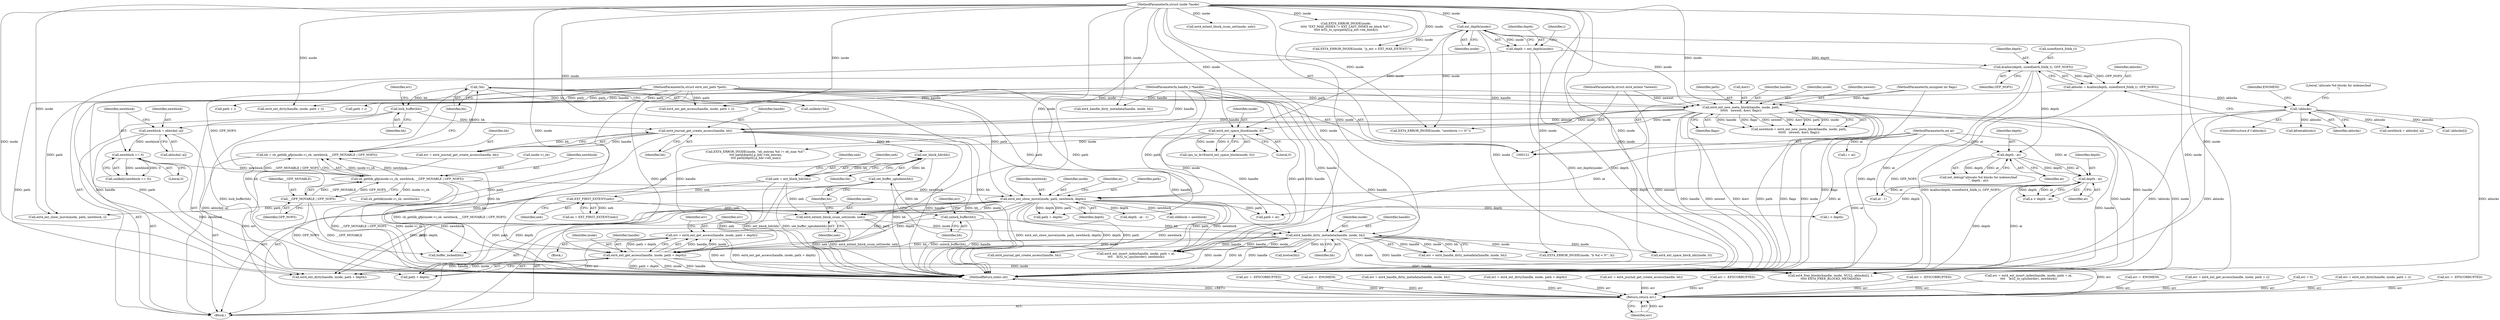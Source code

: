 digraph "0_linux_592acbf16821288ecdc4192c47e3774a4c48bb64_0@integer" {
"1000485" [label="(Call,err = ext4_ext_get_access(handle, inode, path + depth))"];
"1000487" [label="(Call,ext4_ext_get_access(handle, inode, path + depth))"];
"1000470" [label="(Call,ext4_handle_dirty_metadata(handle, inode, bh))"];
"1000317" [label="(Call,ext4_journal_get_create_access(handle, bh))"];
"1000255" [label="(Call,ext4_ext_new_meta_block(handle, inode, path,\n\t\t\t\t\t\t   newext, &err, flags))"];
"1000122" [label="(MethodParameterIn,handle_t *handle)"];
"1000136" [label="(Call,ext_depth(inode))"];
"1000123" [label="(MethodParameterIn,struct inode *inode)"];
"1000125" [label="(MethodParameterIn,struct ext4_ext_path *path)"];
"1000126" [label="(MethodParameterIn,struct ext4_extent *newext)"];
"1000124" [label="(MethodParameterIn,unsigned int flags)"];
"1000313" [label="(Call,lock_buffer(bh))"];
"1000305" [label="(Call,!bh)"];
"1000293" [label="(Call,bh = sb_getblk_gfp(inode->i_sb, newblock, __GFP_MOVABLE | GFP_NOFS))"];
"1000295" [label="(Call,sb_getblk_gfp(inode->i_sb, newblock, __GFP_MOVABLE | GFP_NOFS))"];
"1000281" [label="(Call,newblock == 0)"];
"1000273" [label="(Call,newblock = ablocks[--a])"];
"1000231" [label="(Call,!ablocks)"];
"1000223" [label="(Call,ablocks = kcalloc(depth, sizeof(ext4_fsblk_t), GFP_NOFS))"];
"1000225" [label="(Call,kcalloc(depth, sizeof(ext4_fsblk_t), GFP_NOFS))"];
"1000134" [label="(Call,depth = ext_depth(inode))"];
"1000300" [label="(Call,__GFP_MOVABLE | GFP_NOFS)"];
"1000461" [label="(Call,ext4_extent_block_csum_set(inode, neh))"];
"1000405" [label="(Call,ext4_ext_show_move(inode, path, newblock, depth))"];
"1000337" [label="(Call,ext4_ext_space_block(inode, 0))"];
"1000247" [label="(Call,depth - at)"];
"1000238" [label="(Call,depth - at)"];
"1000127" [label="(MethodParameterIn,int at)"];
"1000323" [label="(Call,neh = ext_block_hdr(bh))"];
"1000325" [label="(Call,ext_block_hdr(bh))"];
"1000416" [label="(Call,EXT_FIRST_EXTENT(neh))"];
"1000466" [label="(Call,unlock_buffer(bh))"];
"1000464" [label="(Call,set_buffer_uptodate(bh))"];
"1000863" [label="(Return,return err;)"];
"1000258" [label="(Identifier,path)"];
"1000509" [label="(Call,ext4_ext_dirty(handle, inode, path + depth))"];
"1000759" [label="(Call,err = ext4_handle_dirty_metadata(handle, inode, bh))"];
"1000484" [label="(Block,)"];
"1000136" [label="(Call,ext_depth(inode))"];
"1000468" [label="(Call,err = ext4_handle_dirty_metadata(handle, inode, bh))"];
"1000781" [label="(Call,path + i)"];
"1000142" [label="(Identifier,i)"];
"1000408" [label="(Identifier,newblock)"];
"1000260" [label="(Call,&err)"];
"1000249" [label="(Identifier,at)"];
"1000122" [label="(MethodParameterIn,handle_t *handle)"];
"1000296" [label="(Call,inode->i_sb)"];
"1000470" [label="(Call,ext4_handle_dirty_metadata(handle, inode, bh))"];
"1000326" [label="(Identifier,bh)"];
"1000224" [label="(Identifier,ablocks)"];
"1000135" [label="(Identifier,depth)"];
"1000477" [label="(Call,brelse(bh))"];
"1000512" [label="(Call,path + depth)"];
"1000124" [label="(MethodParameterIn,unsigned int flags)"];
"1000313" [label="(Call,lock_buffer(bh))"];
"1000316" [label="(Identifier,err)"];
"1000300" [label="(Call,__GFP_MOVABLE | GFP_NOFS)"];
"1000229" [label="(Identifier,GFP_NOFS)"];
"1000319" [label="(Identifier,bh)"];
"1000226" [label="(Identifier,depth)"];
"1000295" [label="(Call,sb_getblk_gfp(inode->i_sb, newblock, __GFP_MOVABLE | GFP_NOFS))"];
"1000141" [label="(Call,i = at)"];
"1000134" [label="(Call,depth = ext_depth(inode))"];
"1000282" [label="(Identifier,newblock)"];
"1000463" [label="(Identifier,neh)"];
"1000125" [label="(MethodParameterIn,struct ext4_ext_path *path)"];
"1000368" [label="(Call,EXT4_ERROR_INODE(inode, \"eh_entries %d != eh_max %d!\",\n\t\t\t\t path[depth].p_hdr->eh_entries,\n\t\t\t\t path[depth].p_hdr->eh_max))"];
"1000816" [label="(Call,path + at)"];
"1000840" [label="(Call,i < depth)"];
"1000285" [label="(Call,EXT4_ERROR_INODE(inode, \"newblock == 0!\"))"];
"1000238" [label="(Call,depth - at)"];
"1000255" [label="(Call,ext4_ext_new_meta_block(handle, inode, path,\n\t\t\t\t\t\t   newext, &err, flags))"];
"1000231" [label="(Call,!ablocks)"];
"1000472" [label="(Identifier,inode)"];
"1000223" [label="(Call,ablocks = kcalloc(depth, sizeof(ext4_fsblk_t), GFP_NOFS))"];
"1000863" [label="(Return,return err;)"];
"1000864" [label="(Identifier,err)"];
"1000507" [label="(Call,err = ext4_ext_dirty(handle, inode, path + depth))"];
"1000405" [label="(Call,ext4_ext_show_move(inode, path, newblock, depth))"];
"1000338" [label="(Identifier,inode)"];
"1000489" [label="(Identifier,inode)"];
"1000325" [label="(Call,ext_block_hdr(bh))"];
"1000323" [label="(Call,neh = ext_block_hdr(bh))"];
"1000462" [label="(Identifier,inode)"];
"1000582" [label="(Call,err = ext4_journal_get_create_access(handle, bh))"];
"1000406" [label="(Identifier,inode)"];
"1000414" [label="(Call,ex = EXT_FIRST_EXTENT(neh))"];
"1000465" [label="(Identifier,bh)"];
"1000752" [label="(Call,ext4_extent_block_csum_set(inode, neh))"];
"1000280" [label="(Call,unlikely(newblock == 0))"];
"1000245" [label="(Call,a < depth - at)"];
"1000247" [label="(Call,depth - at)"];
"1000293" [label="(Call,bh = sb_getblk_gfp(inode->i_sb, newblock, __GFP_MOVABLE | GFP_NOFS))"];
"1000494" [label="(Identifier,err)"];
"1000253" [label="(Call,newblock = ext4_ext_new_meta_block(handle, inode, path,\n\t\t\t\t\t\t   newext, &err, flags))"];
"1000488" [label="(Identifier,handle)"];
"1000416" [label="(Call,EXT_FIRST_EXTENT(neh))"];
"1000227" [label="(Call,sizeof(ext4_fsblk_t))"];
"1000137" [label="(Identifier,inode)"];
"1000803" [label="(Call,path + i)"];
"1000531" [label="(Call,EXT4_ERROR_INODE(inode, \"k %d < 0!\", k))"];
"1000656" [label="(Call,EXT4_ERROR_INODE(inode,\n\t\t\t\t\t \"EXT_MAX_INDEX != EXT_LAST_INDEX ee_block %d!\",\n\t\t\t\t\t le32_to_cpu(path[i].p_ext->ee_block)))"];
"1000557" [label="(Call,newblock = ablocks[--a])"];
"1000847" [label="(Call,!ablocks[i])"];
"1000464" [label="(Call,set_buffer_uptodate(bh))"];
"1000469" [label="(Identifier,err)"];
"1000317" [label="(Call,ext4_journal_get_create_access(handle, bh))"];
"1000177" [label="(Call,EXT4_ERROR_INODE(inode, \"p_ext > EXT_MAX_EXTENT!\"))"];
"1000306" [label="(Identifier,bh)"];
"1000610" [label="(Call,ext4_ext_space_block_idx(inode, 0))"];
"1000236" [label="(Call,ext_debug(\"allocate %d blocks for indexes/leaf\n\", depth - at))"];
"1000466" [label="(Call,unlock_buffer(bh))"];
"1000411" [label="(Identifier,m)"];
"1000667" [label="(Call,err = -EFSCORRUPTED)"];
"1000237" [label="(Literal,\"allocate %d blocks for indexes/leaf\n\")"];
"1000473" [label="(Identifier,bh)"];
"1000700" [label="(Call,ext4_ext_show_move(inode, path, newblock, i))"];
"1000761" [label="(Call,ext4_handle_dirty_metadata(handle, inode, bh))"];
"1000565" [label="(Call,sb_getblk(inode->i_sb, newblock))"];
"1000127" [label="(MethodParameterIn,int at)"];
"1000485" [label="(Call,err = ext4_ext_get_access(handle, inode, path + depth))"];
"1000800" [label="(Call,ext4_ext_dirty(handle, inode, path + i))"];
"1000283" [label="(Literal,0)"];
"1000230" [label="(ControlStructure,if (!ablocks))"];
"1000409" [label="(Identifier,depth)"];
"1000535" [label="(Call,err = -EFSCORRUPTED)"];
"1000256" [label="(Identifier,handle)"];
"1000294" [label="(Identifier,bh)"];
"1000235" [label="(Identifier,ENOMEM)"];
"1000520" [label="(Call,depth - at - 1)"];
"1000490" [label="(Call,path + depth)"];
"1000461" [label="(Call,ext4_extent_block_csum_set(inode, neh))"];
"1000407" [label="(Identifier,path)"];
"1000865" [label="(MethodReturn,static int)"];
"1000811" [label="(Call,err = ext4_ext_insert_index(handle, inode, path + at,\n\t\t\t\t    le32_to_cpu(border), newblock))"];
"1000575" [label="(Call,err = -ENOMEM)"];
"1000232" [label="(Identifier,ablocks)"];
"1000827" [label="(Call,buffer_locked(bh))"];
"1000126" [label="(MethodParameterIn,struct ext4_extent *newext)"];
"1000324" [label="(Identifier,neh)"];
"1000262" [label="(Identifier,flags)"];
"1000487" [label="(Call,ext4_ext_get_access(handle, inode, path + depth))"];
"1000339" [label="(Literal,0)"];
"1000467" [label="(Identifier,bh)"];
"1000776" [label="(Call,err = ext4_ext_get_access(handle, inode, path + i))"];
"1000155" [label="(Call,err = 0)"];
"1000128" [label="(Block,)"];
"1000273" [label="(Call,newblock = ablocks[--a])"];
"1000315" [label="(Call,err = ext4_journal_get_create_access(handle, bh))"];
"1000778" [label="(Call,ext4_ext_get_access(handle, inode, path + i))"];
"1000861" [label="(Call,kfree(ablocks))"];
"1000798" [label="(Call,err = ext4_ext_dirty(handle, inode, path + i))"];
"1000240" [label="(Identifier,at)"];
"1000302" [label="(Identifier,GFP_NOFS)"];
"1000813" [label="(Call,ext4_ext_insert_index(handle, inode, path + at,\n\t\t\t\t    le32_to_cpu(border), newblock))"];
"1000305" [label="(Call,!bh)"];
"1000318" [label="(Identifier,handle)"];
"1000288" [label="(Call,err = -EFSCORRUPTED)"];
"1000486" [label="(Identifier,err)"];
"1000471" [label="(Identifier,handle)"];
"1000304" [label="(Call,unlikely(!bh))"];
"1000275" [label="(Call,ablocks[--a])"];
"1000852" [label="(Call,ext4_free_blocks(handle, inode, NULL, ablocks[i], 1,\n\t\t\t\t\t EXT4_FREE_BLOCKS_METADATA))"];
"1000257" [label="(Identifier,inode)"];
"1000299" [label="(Identifier,newblock)"];
"1000417" [label="(Identifier,neh)"];
"1000259" [label="(Identifier,newext)"];
"1000329" [label="(Identifier,neh)"];
"1000554" [label="(Call,oldblock = newblock)"];
"1000225" [label="(Call,kcalloc(depth, sizeof(ext4_fsblk_t), GFP_NOFS))"];
"1000336" [label="(Call,cpu_to_le16(ext4_ext_space_block(inode, 0)))"];
"1000281" [label="(Call,newblock == 0)"];
"1000301" [label="(Identifier,__GFP_MOVABLE)"];
"1000239" [label="(Identifier,depth)"];
"1000385" [label="(Call,err = -EFSCORRUPTED)"];
"1000314" [label="(Identifier,bh)"];
"1000123" [label="(MethodParameterIn,struct inode *inode)"];
"1000337" [label="(Call,ext4_ext_space_block(inode, 0))"];
"1000248" [label="(Identifier,depth)"];
"1000308" [label="(Call,err = -ENOMEM)"];
"1000522" [label="(Call,at - 1)"];
"1000584" [label="(Call,ext4_journal_get_create_access(handle, bh))"];
"1000274" [label="(Identifier,newblock)"];
"1000485" -> "1000484"  [label="AST: "];
"1000485" -> "1000487"  [label="CFG: "];
"1000486" -> "1000485"  [label="AST: "];
"1000487" -> "1000485"  [label="AST: "];
"1000494" -> "1000485"  [label="CFG: "];
"1000485" -> "1000865"  [label="DDG: err"];
"1000485" -> "1000865"  [label="DDG: ext4_ext_get_access(handle, inode, path + depth)"];
"1000487" -> "1000485"  [label="DDG: handle"];
"1000487" -> "1000485"  [label="DDG: inode"];
"1000487" -> "1000485"  [label="DDG: path + depth"];
"1000485" -> "1000863"  [label="DDG: err"];
"1000487" -> "1000490"  [label="CFG: "];
"1000488" -> "1000487"  [label="AST: "];
"1000489" -> "1000487"  [label="AST: "];
"1000490" -> "1000487"  [label="AST: "];
"1000487" -> "1000865"  [label="DDG: inode"];
"1000487" -> "1000865"  [label="DDG: handle"];
"1000487" -> "1000865"  [label="DDG: path + depth"];
"1000470" -> "1000487"  [label="DDG: handle"];
"1000470" -> "1000487"  [label="DDG: inode"];
"1000122" -> "1000487"  [label="DDG: handle"];
"1000123" -> "1000487"  [label="DDG: inode"];
"1000405" -> "1000487"  [label="DDG: path"];
"1000405" -> "1000487"  [label="DDG: depth"];
"1000125" -> "1000487"  [label="DDG: path"];
"1000487" -> "1000509"  [label="DDG: handle"];
"1000487" -> "1000509"  [label="DDG: inode"];
"1000487" -> "1000852"  [label="DDG: handle"];
"1000487" -> "1000852"  [label="DDG: inode"];
"1000470" -> "1000468"  [label="AST: "];
"1000470" -> "1000473"  [label="CFG: "];
"1000471" -> "1000470"  [label="AST: "];
"1000472" -> "1000470"  [label="AST: "];
"1000473" -> "1000470"  [label="AST: "];
"1000468" -> "1000470"  [label="CFG: "];
"1000470" -> "1000865"  [label="DDG: inode"];
"1000470" -> "1000865"  [label="DDG: bh"];
"1000470" -> "1000865"  [label="DDG: handle"];
"1000470" -> "1000468"  [label="DDG: handle"];
"1000470" -> "1000468"  [label="DDG: inode"];
"1000470" -> "1000468"  [label="DDG: bh"];
"1000317" -> "1000470"  [label="DDG: handle"];
"1000122" -> "1000470"  [label="DDG: handle"];
"1000461" -> "1000470"  [label="DDG: inode"];
"1000123" -> "1000470"  [label="DDG: inode"];
"1000466" -> "1000470"  [label="DDG: bh"];
"1000470" -> "1000477"  [label="DDG: bh"];
"1000470" -> "1000531"  [label="DDG: inode"];
"1000470" -> "1000584"  [label="DDG: handle"];
"1000470" -> "1000610"  [label="DDG: inode"];
"1000470" -> "1000813"  [label="DDG: handle"];
"1000470" -> "1000813"  [label="DDG: inode"];
"1000470" -> "1000827"  [label="DDG: bh"];
"1000470" -> "1000852"  [label="DDG: handle"];
"1000470" -> "1000852"  [label="DDG: inode"];
"1000317" -> "1000315"  [label="AST: "];
"1000317" -> "1000319"  [label="CFG: "];
"1000318" -> "1000317"  [label="AST: "];
"1000319" -> "1000317"  [label="AST: "];
"1000315" -> "1000317"  [label="CFG: "];
"1000317" -> "1000865"  [label="DDG: handle"];
"1000317" -> "1000865"  [label="DDG: bh"];
"1000317" -> "1000315"  [label="DDG: handle"];
"1000317" -> "1000315"  [label="DDG: bh"];
"1000255" -> "1000317"  [label="DDG: handle"];
"1000122" -> "1000317"  [label="DDG: handle"];
"1000313" -> "1000317"  [label="DDG: bh"];
"1000317" -> "1000325"  [label="DDG: bh"];
"1000317" -> "1000827"  [label="DDG: bh"];
"1000317" -> "1000852"  [label="DDG: handle"];
"1000255" -> "1000253"  [label="AST: "];
"1000255" -> "1000262"  [label="CFG: "];
"1000256" -> "1000255"  [label="AST: "];
"1000257" -> "1000255"  [label="AST: "];
"1000258" -> "1000255"  [label="AST: "];
"1000259" -> "1000255"  [label="AST: "];
"1000260" -> "1000255"  [label="AST: "];
"1000262" -> "1000255"  [label="AST: "];
"1000253" -> "1000255"  [label="CFG: "];
"1000255" -> "1000865"  [label="DDG: newext"];
"1000255" -> "1000865"  [label="DDG: &err"];
"1000255" -> "1000865"  [label="DDG: path"];
"1000255" -> "1000865"  [label="DDG: flags"];
"1000255" -> "1000865"  [label="DDG: inode"];
"1000255" -> "1000865"  [label="DDG: handle"];
"1000255" -> "1000253"  [label="DDG: handle"];
"1000255" -> "1000253"  [label="DDG: flags"];
"1000255" -> "1000253"  [label="DDG: newext"];
"1000255" -> "1000253"  [label="DDG: &err"];
"1000255" -> "1000253"  [label="DDG: path"];
"1000255" -> "1000253"  [label="DDG: inode"];
"1000122" -> "1000255"  [label="DDG: handle"];
"1000136" -> "1000255"  [label="DDG: inode"];
"1000123" -> "1000255"  [label="DDG: inode"];
"1000125" -> "1000255"  [label="DDG: path"];
"1000126" -> "1000255"  [label="DDG: newext"];
"1000124" -> "1000255"  [label="DDG: flags"];
"1000255" -> "1000285"  [label="DDG: inode"];
"1000255" -> "1000337"  [label="DDG: inode"];
"1000255" -> "1000405"  [label="DDG: path"];
"1000255" -> "1000852"  [label="DDG: handle"];
"1000255" -> "1000852"  [label="DDG: inode"];
"1000122" -> "1000121"  [label="AST: "];
"1000122" -> "1000865"  [label="DDG: handle"];
"1000122" -> "1000509"  [label="DDG: handle"];
"1000122" -> "1000584"  [label="DDG: handle"];
"1000122" -> "1000761"  [label="DDG: handle"];
"1000122" -> "1000778"  [label="DDG: handle"];
"1000122" -> "1000800"  [label="DDG: handle"];
"1000122" -> "1000813"  [label="DDG: handle"];
"1000122" -> "1000852"  [label="DDG: handle"];
"1000136" -> "1000134"  [label="AST: "];
"1000136" -> "1000137"  [label="CFG: "];
"1000137" -> "1000136"  [label="AST: "];
"1000134" -> "1000136"  [label="CFG: "];
"1000136" -> "1000865"  [label="DDG: inode"];
"1000136" -> "1000134"  [label="DDG: inode"];
"1000123" -> "1000136"  [label="DDG: inode"];
"1000136" -> "1000177"  [label="DDG: inode"];
"1000136" -> "1000285"  [label="DDG: inode"];
"1000136" -> "1000337"  [label="DDG: inode"];
"1000136" -> "1000852"  [label="DDG: inode"];
"1000123" -> "1000121"  [label="AST: "];
"1000123" -> "1000865"  [label="DDG: inode"];
"1000123" -> "1000177"  [label="DDG: inode"];
"1000123" -> "1000285"  [label="DDG: inode"];
"1000123" -> "1000337"  [label="DDG: inode"];
"1000123" -> "1000368"  [label="DDG: inode"];
"1000123" -> "1000405"  [label="DDG: inode"];
"1000123" -> "1000461"  [label="DDG: inode"];
"1000123" -> "1000509"  [label="DDG: inode"];
"1000123" -> "1000531"  [label="DDG: inode"];
"1000123" -> "1000610"  [label="DDG: inode"];
"1000123" -> "1000656"  [label="DDG: inode"];
"1000123" -> "1000700"  [label="DDG: inode"];
"1000123" -> "1000752"  [label="DDG: inode"];
"1000123" -> "1000761"  [label="DDG: inode"];
"1000123" -> "1000778"  [label="DDG: inode"];
"1000123" -> "1000800"  [label="DDG: inode"];
"1000123" -> "1000813"  [label="DDG: inode"];
"1000123" -> "1000852"  [label="DDG: inode"];
"1000125" -> "1000121"  [label="AST: "];
"1000125" -> "1000865"  [label="DDG: path"];
"1000125" -> "1000405"  [label="DDG: path"];
"1000125" -> "1000490"  [label="DDG: path"];
"1000125" -> "1000509"  [label="DDG: path"];
"1000125" -> "1000512"  [label="DDG: path"];
"1000125" -> "1000700"  [label="DDG: path"];
"1000125" -> "1000778"  [label="DDG: path"];
"1000125" -> "1000781"  [label="DDG: path"];
"1000125" -> "1000800"  [label="DDG: path"];
"1000125" -> "1000803"  [label="DDG: path"];
"1000125" -> "1000813"  [label="DDG: path"];
"1000125" -> "1000816"  [label="DDG: path"];
"1000126" -> "1000121"  [label="AST: "];
"1000126" -> "1000865"  [label="DDG: newext"];
"1000124" -> "1000121"  [label="AST: "];
"1000124" -> "1000865"  [label="DDG: flags"];
"1000313" -> "1000128"  [label="AST: "];
"1000313" -> "1000314"  [label="CFG: "];
"1000314" -> "1000313"  [label="AST: "];
"1000316" -> "1000313"  [label="CFG: "];
"1000313" -> "1000865"  [label="DDG: lock_buffer(bh)"];
"1000305" -> "1000313"  [label="DDG: bh"];
"1000305" -> "1000304"  [label="AST: "];
"1000305" -> "1000306"  [label="CFG: "];
"1000306" -> "1000305"  [label="AST: "];
"1000304" -> "1000305"  [label="CFG: "];
"1000305" -> "1000865"  [label="DDG: bh"];
"1000305" -> "1000304"  [label="DDG: bh"];
"1000293" -> "1000305"  [label="DDG: bh"];
"1000305" -> "1000827"  [label="DDG: bh"];
"1000293" -> "1000128"  [label="AST: "];
"1000293" -> "1000295"  [label="CFG: "];
"1000294" -> "1000293"  [label="AST: "];
"1000295" -> "1000293"  [label="AST: "];
"1000306" -> "1000293"  [label="CFG: "];
"1000293" -> "1000865"  [label="DDG: sb_getblk_gfp(inode->i_sb, newblock, __GFP_MOVABLE | GFP_NOFS)"];
"1000295" -> "1000293"  [label="DDG: inode->i_sb"];
"1000295" -> "1000293"  [label="DDG: newblock"];
"1000295" -> "1000293"  [label="DDG: __GFP_MOVABLE | GFP_NOFS"];
"1000295" -> "1000300"  [label="CFG: "];
"1000296" -> "1000295"  [label="AST: "];
"1000299" -> "1000295"  [label="AST: "];
"1000300" -> "1000295"  [label="AST: "];
"1000295" -> "1000865"  [label="DDG: inode->i_sb"];
"1000295" -> "1000865"  [label="DDG: newblock"];
"1000295" -> "1000865"  [label="DDG: __GFP_MOVABLE | GFP_NOFS"];
"1000281" -> "1000295"  [label="DDG: newblock"];
"1000300" -> "1000295"  [label="DDG: __GFP_MOVABLE"];
"1000300" -> "1000295"  [label="DDG: GFP_NOFS"];
"1000295" -> "1000405"  [label="DDG: newblock"];
"1000295" -> "1000565"  [label="DDG: inode->i_sb"];
"1000281" -> "1000280"  [label="AST: "];
"1000281" -> "1000283"  [label="CFG: "];
"1000282" -> "1000281"  [label="AST: "];
"1000283" -> "1000281"  [label="AST: "];
"1000280" -> "1000281"  [label="CFG: "];
"1000281" -> "1000865"  [label="DDG: newblock"];
"1000281" -> "1000280"  [label="DDG: newblock"];
"1000281" -> "1000280"  [label="DDG: 0"];
"1000273" -> "1000281"  [label="DDG: newblock"];
"1000273" -> "1000128"  [label="AST: "];
"1000273" -> "1000275"  [label="CFG: "];
"1000274" -> "1000273"  [label="AST: "];
"1000275" -> "1000273"  [label="AST: "];
"1000282" -> "1000273"  [label="CFG: "];
"1000273" -> "1000865"  [label="DDG: ablocks[--a]"];
"1000231" -> "1000273"  [label="DDG: ablocks"];
"1000231" -> "1000230"  [label="AST: "];
"1000231" -> "1000232"  [label="CFG: "];
"1000232" -> "1000231"  [label="AST: "];
"1000235" -> "1000231"  [label="CFG: "];
"1000237" -> "1000231"  [label="CFG: "];
"1000231" -> "1000865"  [label="DDG: !ablocks"];
"1000231" -> "1000865"  [label="DDG: ablocks"];
"1000223" -> "1000231"  [label="DDG: ablocks"];
"1000231" -> "1000557"  [label="DDG: ablocks"];
"1000231" -> "1000847"  [label="DDG: ablocks"];
"1000231" -> "1000852"  [label="DDG: ablocks"];
"1000231" -> "1000861"  [label="DDG: ablocks"];
"1000223" -> "1000128"  [label="AST: "];
"1000223" -> "1000225"  [label="CFG: "];
"1000224" -> "1000223"  [label="AST: "];
"1000225" -> "1000223"  [label="AST: "];
"1000232" -> "1000223"  [label="CFG: "];
"1000223" -> "1000865"  [label="DDG: kcalloc(depth, sizeof(ext4_fsblk_t), GFP_NOFS)"];
"1000225" -> "1000223"  [label="DDG: depth"];
"1000225" -> "1000223"  [label="DDG: GFP_NOFS"];
"1000225" -> "1000229"  [label="CFG: "];
"1000226" -> "1000225"  [label="AST: "];
"1000227" -> "1000225"  [label="AST: "];
"1000229" -> "1000225"  [label="AST: "];
"1000225" -> "1000865"  [label="DDG: depth"];
"1000225" -> "1000865"  [label="DDG: GFP_NOFS"];
"1000134" -> "1000225"  [label="DDG: depth"];
"1000225" -> "1000238"  [label="DDG: depth"];
"1000225" -> "1000300"  [label="DDG: GFP_NOFS"];
"1000134" -> "1000128"  [label="AST: "];
"1000135" -> "1000134"  [label="AST: "];
"1000142" -> "1000134"  [label="CFG: "];
"1000134" -> "1000865"  [label="DDG: depth"];
"1000134" -> "1000865"  [label="DDG: ext_depth(inode)"];
"1000300" -> "1000302"  [label="CFG: "];
"1000301" -> "1000300"  [label="AST: "];
"1000302" -> "1000300"  [label="AST: "];
"1000300" -> "1000865"  [label="DDG: __GFP_MOVABLE"];
"1000300" -> "1000865"  [label="DDG: GFP_NOFS"];
"1000461" -> "1000128"  [label="AST: "];
"1000461" -> "1000463"  [label="CFG: "];
"1000462" -> "1000461"  [label="AST: "];
"1000463" -> "1000461"  [label="AST: "];
"1000465" -> "1000461"  [label="CFG: "];
"1000461" -> "1000865"  [label="DDG: ext4_extent_block_csum_set(inode, neh)"];
"1000461" -> "1000865"  [label="DDG: neh"];
"1000405" -> "1000461"  [label="DDG: inode"];
"1000323" -> "1000461"  [label="DDG: neh"];
"1000416" -> "1000461"  [label="DDG: neh"];
"1000405" -> "1000128"  [label="AST: "];
"1000405" -> "1000409"  [label="CFG: "];
"1000406" -> "1000405"  [label="AST: "];
"1000407" -> "1000405"  [label="AST: "];
"1000408" -> "1000405"  [label="AST: "];
"1000409" -> "1000405"  [label="AST: "];
"1000411" -> "1000405"  [label="CFG: "];
"1000405" -> "1000865"  [label="DDG: ext4_ext_show_move(inode, path, newblock, depth)"];
"1000405" -> "1000865"  [label="DDG: depth"];
"1000405" -> "1000865"  [label="DDG: path"];
"1000405" -> "1000865"  [label="DDG: newblock"];
"1000337" -> "1000405"  [label="DDG: inode"];
"1000247" -> "1000405"  [label="DDG: depth"];
"1000405" -> "1000490"  [label="DDG: path"];
"1000405" -> "1000490"  [label="DDG: depth"];
"1000405" -> "1000509"  [label="DDG: path"];
"1000405" -> "1000509"  [label="DDG: depth"];
"1000405" -> "1000512"  [label="DDG: path"];
"1000405" -> "1000512"  [label="DDG: depth"];
"1000405" -> "1000520"  [label="DDG: depth"];
"1000405" -> "1000554"  [label="DDG: newblock"];
"1000405" -> "1000700"  [label="DDG: path"];
"1000405" -> "1000813"  [label="DDG: path"];
"1000405" -> "1000813"  [label="DDG: newblock"];
"1000405" -> "1000816"  [label="DDG: path"];
"1000405" -> "1000840"  [label="DDG: depth"];
"1000337" -> "1000336"  [label="AST: "];
"1000337" -> "1000339"  [label="CFG: "];
"1000338" -> "1000337"  [label="AST: "];
"1000339" -> "1000337"  [label="AST: "];
"1000336" -> "1000337"  [label="CFG: "];
"1000337" -> "1000336"  [label="DDG: inode"];
"1000337" -> "1000336"  [label="DDG: 0"];
"1000337" -> "1000368"  [label="DDG: inode"];
"1000247" -> "1000245"  [label="AST: "];
"1000247" -> "1000249"  [label="CFG: "];
"1000248" -> "1000247"  [label="AST: "];
"1000249" -> "1000247"  [label="AST: "];
"1000245" -> "1000247"  [label="CFG: "];
"1000247" -> "1000865"  [label="DDG: depth"];
"1000247" -> "1000865"  [label="DDG: at"];
"1000247" -> "1000245"  [label="DDG: depth"];
"1000247" -> "1000245"  [label="DDG: at"];
"1000238" -> "1000247"  [label="DDG: depth"];
"1000238" -> "1000247"  [label="DDG: at"];
"1000127" -> "1000247"  [label="DDG: at"];
"1000247" -> "1000522"  [label="DDG: at"];
"1000247" -> "1000840"  [label="DDG: depth"];
"1000238" -> "1000236"  [label="AST: "];
"1000238" -> "1000240"  [label="CFG: "];
"1000239" -> "1000238"  [label="AST: "];
"1000240" -> "1000238"  [label="AST: "];
"1000236" -> "1000238"  [label="CFG: "];
"1000238" -> "1000236"  [label="DDG: depth"];
"1000238" -> "1000236"  [label="DDG: at"];
"1000127" -> "1000238"  [label="DDG: at"];
"1000127" -> "1000121"  [label="AST: "];
"1000127" -> "1000865"  [label="DDG: at"];
"1000127" -> "1000141"  [label="DDG: at"];
"1000127" -> "1000522"  [label="DDG: at"];
"1000127" -> "1000813"  [label="DDG: at"];
"1000127" -> "1000816"  [label="DDG: at"];
"1000323" -> "1000128"  [label="AST: "];
"1000323" -> "1000325"  [label="CFG: "];
"1000324" -> "1000323"  [label="AST: "];
"1000325" -> "1000323"  [label="AST: "];
"1000329" -> "1000323"  [label="CFG: "];
"1000323" -> "1000865"  [label="DDG: neh"];
"1000323" -> "1000865"  [label="DDG: ext_block_hdr(bh)"];
"1000325" -> "1000323"  [label="DDG: bh"];
"1000323" -> "1000416"  [label="DDG: neh"];
"1000325" -> "1000326"  [label="CFG: "];
"1000326" -> "1000325"  [label="AST: "];
"1000325" -> "1000865"  [label="DDG: bh"];
"1000325" -> "1000464"  [label="DDG: bh"];
"1000325" -> "1000827"  [label="DDG: bh"];
"1000416" -> "1000414"  [label="AST: "];
"1000416" -> "1000417"  [label="CFG: "];
"1000417" -> "1000416"  [label="AST: "];
"1000414" -> "1000416"  [label="CFG: "];
"1000416" -> "1000414"  [label="DDG: neh"];
"1000466" -> "1000128"  [label="AST: "];
"1000466" -> "1000467"  [label="CFG: "];
"1000467" -> "1000466"  [label="AST: "];
"1000469" -> "1000466"  [label="CFG: "];
"1000466" -> "1000865"  [label="DDG: unlock_buffer(bh)"];
"1000464" -> "1000466"  [label="DDG: bh"];
"1000464" -> "1000128"  [label="AST: "];
"1000464" -> "1000465"  [label="CFG: "];
"1000465" -> "1000464"  [label="AST: "];
"1000467" -> "1000464"  [label="CFG: "];
"1000464" -> "1000865"  [label="DDG: set_buffer_uptodate(bh)"];
"1000863" -> "1000128"  [label="AST: "];
"1000863" -> "1000864"  [label="CFG: "];
"1000864" -> "1000863"  [label="AST: "];
"1000865" -> "1000863"  [label="CFG: "];
"1000863" -> "1000865"  [label="DDG: <RET>"];
"1000864" -> "1000863"  [label="DDG: err"];
"1000667" -> "1000863"  [label="DDG: err"];
"1000582" -> "1000863"  [label="DDG: err"];
"1000315" -> "1000863"  [label="DDG: err"];
"1000759" -> "1000863"  [label="DDG: err"];
"1000776" -> "1000863"  [label="DDG: err"];
"1000798" -> "1000863"  [label="DDG: err"];
"1000468" -> "1000863"  [label="DDG: err"];
"1000575" -> "1000863"  [label="DDG: err"];
"1000811" -> "1000863"  [label="DDG: err"];
"1000507" -> "1000863"  [label="DDG: err"];
"1000308" -> "1000863"  [label="DDG: err"];
"1000288" -> "1000863"  [label="DDG: err"];
"1000535" -> "1000863"  [label="DDG: err"];
"1000155" -> "1000863"  [label="DDG: err"];
"1000385" -> "1000863"  [label="DDG: err"];
}
